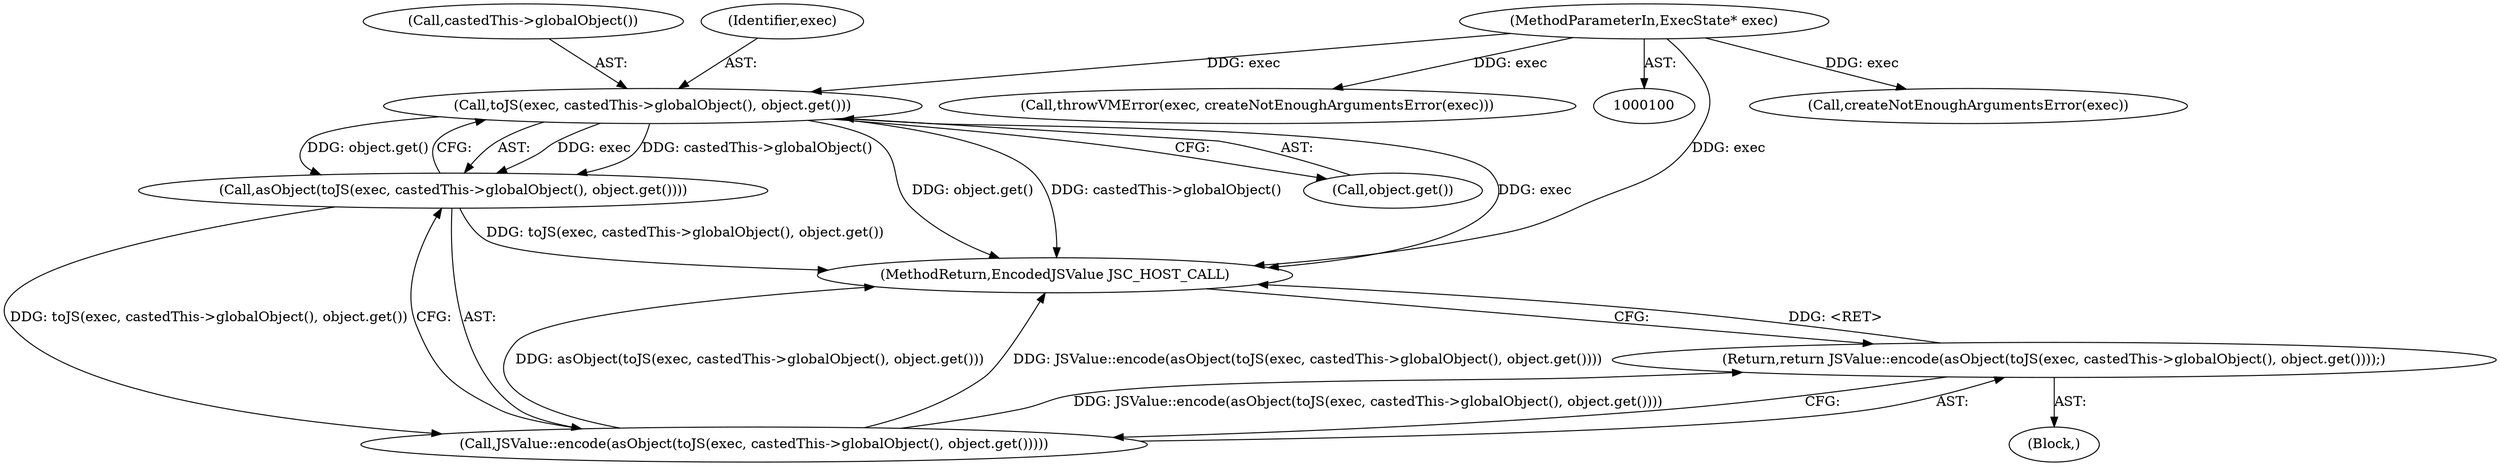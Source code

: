 digraph "0_Chrome_b944f670bb7a8a919daac497a4ea0536c954c201_53@pointer" {
"1000141" [label="(Call,toJS(exec, castedThis->globalObject(), object.get()))"];
"1000101" [label="(MethodParameterIn,ExecState* exec)"];
"1000140" [label="(Call,asObject(toJS(exec, castedThis->globalObject(), object.get())))"];
"1000139" [label="(Call,JSValue::encode(asObject(toJS(exec, castedThis->globalObject(), object.get()))))"];
"1000138" [label="(Return,return JSValue::encode(asObject(toJS(exec, castedThis->globalObject(), object.get())));)"];
"1000102" [label="(Block,)"];
"1000145" [label="(MethodReturn,EncodedJSValue JSC_HOST_CALL)"];
"1000101" [label="(MethodParameterIn,ExecState* exec)"];
"1000111" [label="(Call,createNotEnoughArgumentsError(exec))"];
"1000138" [label="(Return,return JSValue::encode(asObject(toJS(exec, castedThis->globalObject(), object.get())));)"];
"1000141" [label="(Call,toJS(exec, castedThis->globalObject(), object.get()))"];
"1000140" [label="(Call,asObject(toJS(exec, castedThis->globalObject(), object.get())))"];
"1000142" [label="(Identifier,exec)"];
"1000144" [label="(Call,object.get())"];
"1000109" [label="(Call,throwVMError(exec, createNotEnoughArgumentsError(exec)))"];
"1000139" [label="(Call,JSValue::encode(asObject(toJS(exec, castedThis->globalObject(), object.get()))))"];
"1000143" [label="(Call,castedThis->globalObject())"];
"1000141" -> "1000140"  [label="AST: "];
"1000141" -> "1000144"  [label="CFG: "];
"1000142" -> "1000141"  [label="AST: "];
"1000143" -> "1000141"  [label="AST: "];
"1000144" -> "1000141"  [label="AST: "];
"1000140" -> "1000141"  [label="CFG: "];
"1000141" -> "1000145"  [label="DDG: exec"];
"1000141" -> "1000145"  [label="DDG: object.get()"];
"1000141" -> "1000145"  [label="DDG: castedThis->globalObject()"];
"1000141" -> "1000140"  [label="DDG: exec"];
"1000141" -> "1000140"  [label="DDG: castedThis->globalObject()"];
"1000141" -> "1000140"  [label="DDG: object.get()"];
"1000101" -> "1000141"  [label="DDG: exec"];
"1000101" -> "1000100"  [label="AST: "];
"1000101" -> "1000145"  [label="DDG: exec"];
"1000101" -> "1000109"  [label="DDG: exec"];
"1000101" -> "1000111"  [label="DDG: exec"];
"1000140" -> "1000139"  [label="AST: "];
"1000139" -> "1000140"  [label="CFG: "];
"1000140" -> "1000145"  [label="DDG: toJS(exec, castedThis->globalObject(), object.get())"];
"1000140" -> "1000139"  [label="DDG: toJS(exec, castedThis->globalObject(), object.get())"];
"1000139" -> "1000138"  [label="AST: "];
"1000138" -> "1000139"  [label="CFG: "];
"1000139" -> "1000145"  [label="DDG: asObject(toJS(exec, castedThis->globalObject(), object.get()))"];
"1000139" -> "1000145"  [label="DDG: JSValue::encode(asObject(toJS(exec, castedThis->globalObject(), object.get())))"];
"1000139" -> "1000138"  [label="DDG: JSValue::encode(asObject(toJS(exec, castedThis->globalObject(), object.get())))"];
"1000138" -> "1000102"  [label="AST: "];
"1000145" -> "1000138"  [label="CFG: "];
"1000138" -> "1000145"  [label="DDG: <RET>"];
}
